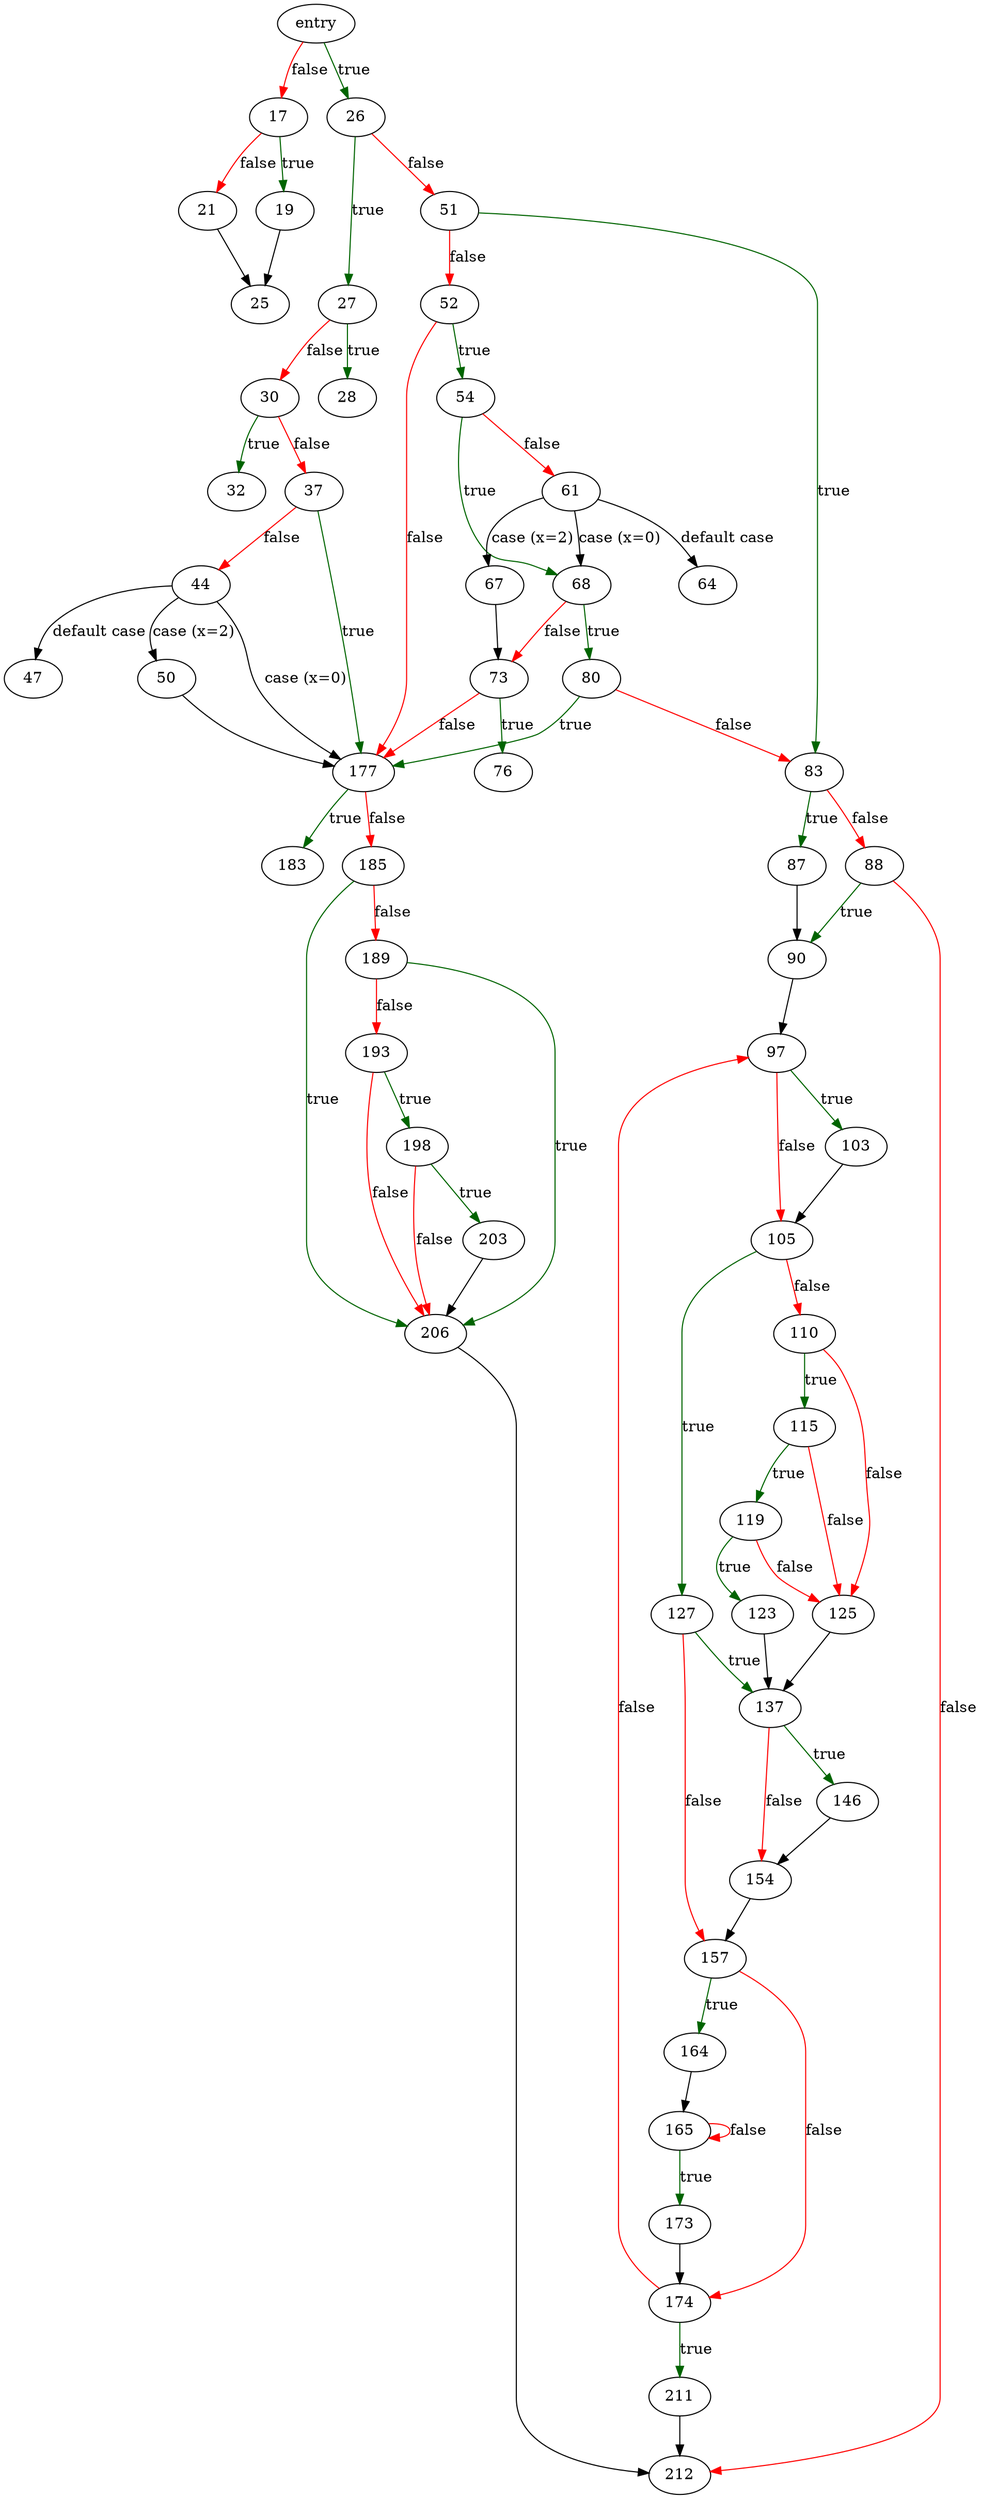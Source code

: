 digraph "do_copy" {
	// Node definitions.
	5 [label=entry];
	17;
	19;
	21;
	25;
	26;
	27;
	28;
	30;
	32;
	37;
	44;
	47;
	50;
	51;
	52;
	54;
	61;
	64;
	67;
	68;
	73;
	76;
	80;
	83;
	87;
	88;
	90;
	97;
	103;
	105;
	110;
	115;
	119;
	123;
	125;
	127;
	137;
	146;
	154;
	157;
	164;
	165;
	173;
	174;
	177;
	183;
	185;
	189;
	193;
	198;
	203;
	206;
	211;
	212;

	// Edge definitions.
	5 -> 17 [
		color=red
		label=false
	];
	5 -> 26 [
		color=darkgreen
		label=true
	];
	17 -> 19 [
		color=darkgreen
		label=true
	];
	17 -> 21 [
		color=red
		label=false
	];
	19 -> 25;
	21 -> 25;
	26 -> 27 [
		color=darkgreen
		label=true
	];
	26 -> 51 [
		color=red
		label=false
	];
	27 -> 28 [
		color=darkgreen
		label=true
	];
	27 -> 30 [
		color=red
		label=false
	];
	30 -> 32 [
		color=darkgreen
		label=true
	];
	30 -> 37 [
		color=red
		label=false
	];
	37 -> 44 [
		color=red
		label=false
	];
	37 -> 177 [
		color=darkgreen
		label=true
	];
	44 -> 47 [label="default case"];
	44 -> 50 [label="case (x=2)"];
	44 -> 177 [label="case (x=0)"];
	50 -> 177;
	51 -> 52 [
		color=red
		label=false
	];
	51 -> 83 [
		color=darkgreen
		label=true
	];
	52 -> 54 [
		color=darkgreen
		label=true
	];
	52 -> 177 [
		color=red
		label=false
	];
	54 -> 61 [
		color=red
		label=false
	];
	54 -> 68 [
		color=darkgreen
		label=true
	];
	61 -> 64 [label="default case"];
	61 -> 67 [label="case (x=2)"];
	61 -> 68 [label="case (x=0)"];
	67 -> 73;
	68 -> 73 [
		color=red
		label=false
	];
	68 -> 80 [
		color=darkgreen
		label=true
	];
	73 -> 76 [
		color=darkgreen
		label=true
	];
	73 -> 177 [
		color=red
		label=false
	];
	80 -> 83 [
		color=red
		label=false
	];
	80 -> 177 [
		color=darkgreen
		label=true
	];
	83 -> 87 [
		color=darkgreen
		label=true
	];
	83 -> 88 [
		color=red
		label=false
	];
	87 -> 90;
	88 -> 90 [
		color=darkgreen
		label=true
	];
	88 -> 212 [
		color=red
		label=false
	];
	90 -> 97;
	97 -> 103 [
		color=darkgreen
		label=true
	];
	97 -> 105 [
		color=red
		label=false
	];
	103 -> 105;
	105 -> 110 [
		color=red
		label=false
	];
	105 -> 127 [
		color=darkgreen
		label=true
	];
	110 -> 115 [
		color=darkgreen
		label=true
	];
	110 -> 125 [
		color=red
		label=false
	];
	115 -> 119 [
		color=darkgreen
		label=true
	];
	115 -> 125 [
		color=red
		label=false
	];
	119 -> 123 [
		color=darkgreen
		label=true
	];
	119 -> 125 [
		color=red
		label=false
	];
	123 -> 137;
	125 -> 137;
	127 -> 137 [
		color=darkgreen
		label=true
	];
	127 -> 157 [
		color=red
		label=false
	];
	137 -> 146 [
		color=darkgreen
		label=true
	];
	137 -> 154 [
		color=red
		label=false
	];
	146 -> 154;
	154 -> 157;
	157 -> 164 [
		color=darkgreen
		label=true
	];
	157 -> 174 [
		color=red
		label=false
	];
	164 -> 165;
	165 -> 165 [
		color=red
		label=false
	];
	165 -> 173 [
		color=darkgreen
		label=true
	];
	173 -> 174;
	174 -> 97 [
		color=red
		label=false
	];
	174 -> 211 [
		color=darkgreen
		label=true
	];
	177 -> 183 [
		color=darkgreen
		label=true
	];
	177 -> 185 [
		color=red
		label=false
	];
	185 -> 189 [
		color=red
		label=false
	];
	185 -> 206 [
		color=darkgreen
		label=true
	];
	189 -> 193 [
		color=red
		label=false
	];
	189 -> 206 [
		color=darkgreen
		label=true
	];
	193 -> 198 [
		color=darkgreen
		label=true
	];
	193 -> 206 [
		color=red
		label=false
	];
	198 -> 203 [
		color=darkgreen
		label=true
	];
	198 -> 206 [
		color=red
		label=false
	];
	203 -> 206;
	206 -> 212;
	211 -> 212;
}